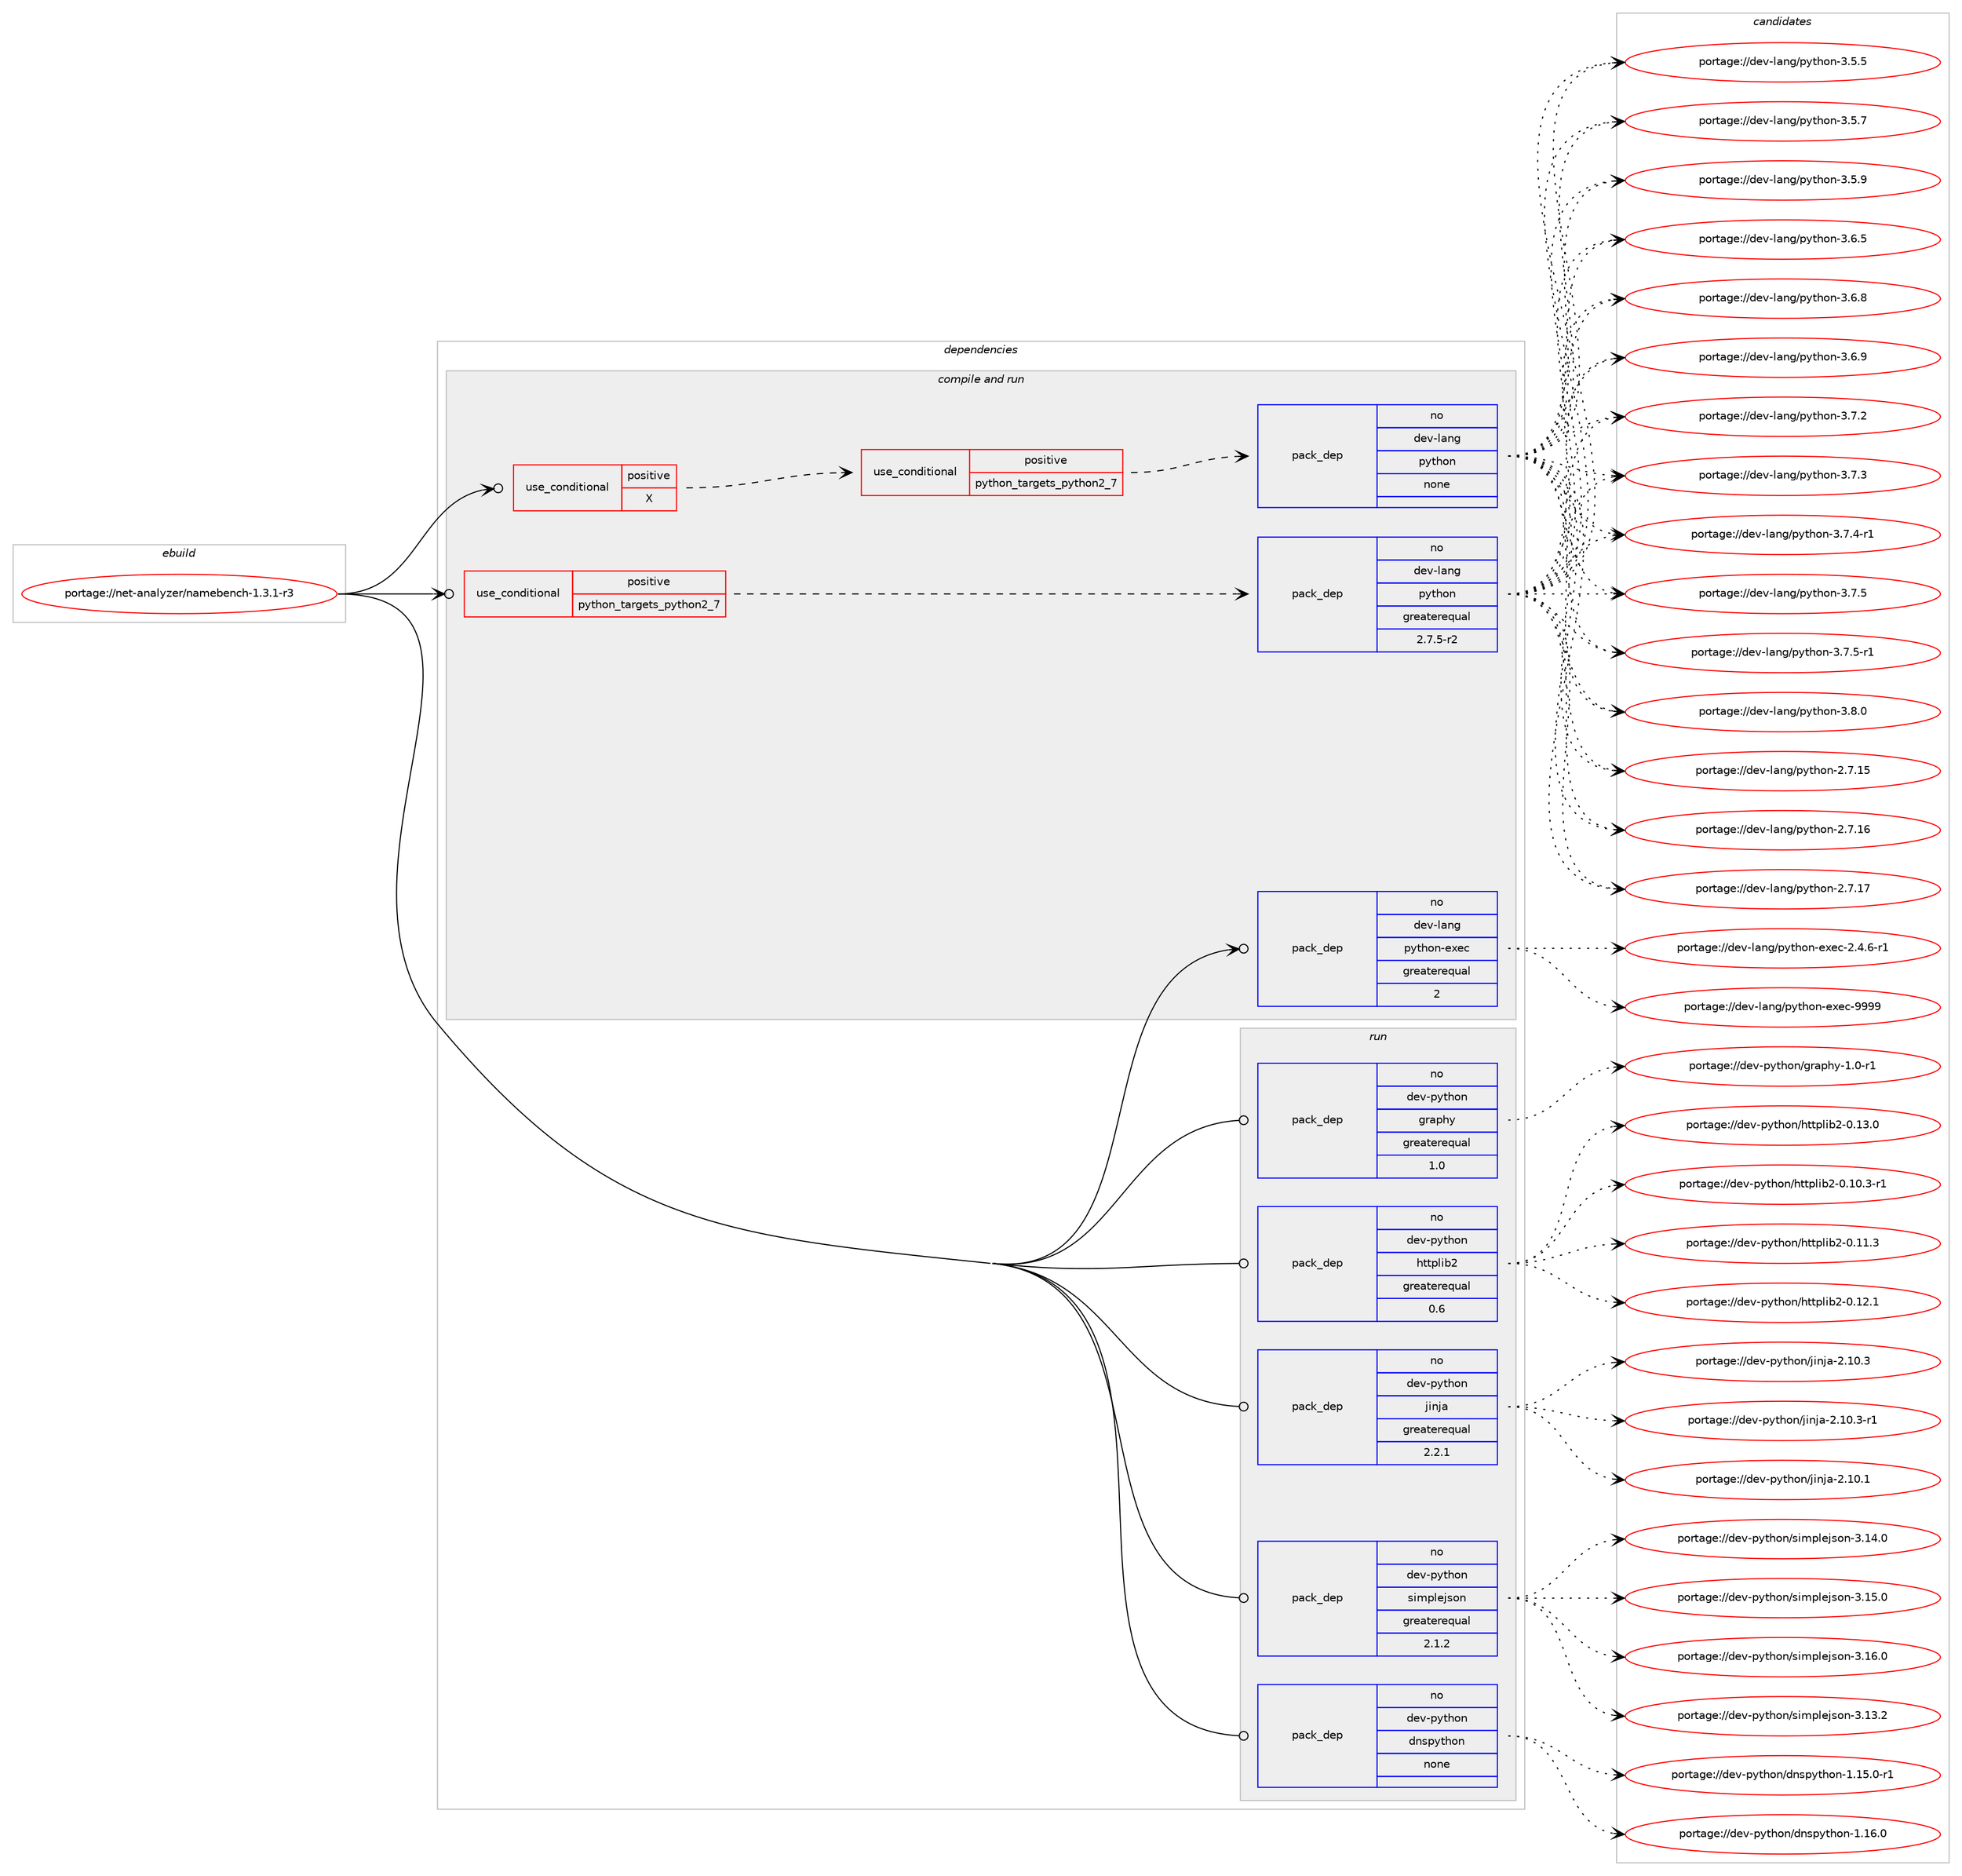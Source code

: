 digraph prolog {

# *************
# Graph options
# *************

newrank=true;
concentrate=true;
compound=true;
graph [rankdir=LR,fontname=Helvetica,fontsize=10,ranksep=1.5];#, ranksep=2.5, nodesep=0.2];
edge  [arrowhead=vee];
node  [fontname=Helvetica,fontsize=10];

# **********
# The ebuild
# **********

subgraph cluster_leftcol {
color=gray;
rank=same;
label=<<i>ebuild</i>>;
id [label="portage://net-analyzer/namebench-1.3.1-r3", color=red, width=4, href="../net-analyzer/namebench-1.3.1-r3.svg"];
}

# ****************
# The dependencies
# ****************

subgraph cluster_midcol {
color=gray;
label=<<i>dependencies</i>>;
subgraph cluster_compile {
fillcolor="#eeeeee";
style=filled;
label=<<i>compile</i>>;
}
subgraph cluster_compileandrun {
fillcolor="#eeeeee";
style=filled;
label=<<i>compile and run</i>>;
subgraph cond86539 {
dependency347216 [label=<<TABLE BORDER="0" CELLBORDER="1" CELLSPACING="0" CELLPADDING="4"><TR><TD ROWSPAN="3" CELLPADDING="10">use_conditional</TD></TR><TR><TD>positive</TD></TR><TR><TD>X</TD></TR></TABLE>>, shape=none, color=red];
subgraph cond86540 {
dependency347217 [label=<<TABLE BORDER="0" CELLBORDER="1" CELLSPACING="0" CELLPADDING="4"><TR><TD ROWSPAN="3" CELLPADDING="10">use_conditional</TD></TR><TR><TD>positive</TD></TR><TR><TD>python_targets_python2_7</TD></TR></TABLE>>, shape=none, color=red];
subgraph pack254974 {
dependency347218 [label=<<TABLE BORDER="0" CELLBORDER="1" CELLSPACING="0" CELLPADDING="4" WIDTH="220"><TR><TD ROWSPAN="6" CELLPADDING="30">pack_dep</TD></TR><TR><TD WIDTH="110">no</TD></TR><TR><TD>dev-lang</TD></TR><TR><TD>python</TD></TR><TR><TD>none</TD></TR><TR><TD></TD></TR></TABLE>>, shape=none, color=blue];
}
dependency347217:e -> dependency347218:w [weight=20,style="dashed",arrowhead="vee"];
}
dependency347216:e -> dependency347217:w [weight=20,style="dashed",arrowhead="vee"];
}
id:e -> dependency347216:w [weight=20,style="solid",arrowhead="odotvee"];
subgraph cond86541 {
dependency347219 [label=<<TABLE BORDER="0" CELLBORDER="1" CELLSPACING="0" CELLPADDING="4"><TR><TD ROWSPAN="3" CELLPADDING="10">use_conditional</TD></TR><TR><TD>positive</TD></TR><TR><TD>python_targets_python2_7</TD></TR></TABLE>>, shape=none, color=red];
subgraph pack254975 {
dependency347220 [label=<<TABLE BORDER="0" CELLBORDER="1" CELLSPACING="0" CELLPADDING="4" WIDTH="220"><TR><TD ROWSPAN="6" CELLPADDING="30">pack_dep</TD></TR><TR><TD WIDTH="110">no</TD></TR><TR><TD>dev-lang</TD></TR><TR><TD>python</TD></TR><TR><TD>greaterequal</TD></TR><TR><TD>2.7.5-r2</TD></TR></TABLE>>, shape=none, color=blue];
}
dependency347219:e -> dependency347220:w [weight=20,style="dashed",arrowhead="vee"];
}
id:e -> dependency347219:w [weight=20,style="solid",arrowhead="odotvee"];
subgraph pack254976 {
dependency347221 [label=<<TABLE BORDER="0" CELLBORDER="1" CELLSPACING="0" CELLPADDING="4" WIDTH="220"><TR><TD ROWSPAN="6" CELLPADDING="30">pack_dep</TD></TR><TR><TD WIDTH="110">no</TD></TR><TR><TD>dev-lang</TD></TR><TR><TD>python-exec</TD></TR><TR><TD>greaterequal</TD></TR><TR><TD>2</TD></TR></TABLE>>, shape=none, color=blue];
}
id:e -> dependency347221:w [weight=20,style="solid",arrowhead="odotvee"];
}
subgraph cluster_run {
fillcolor="#eeeeee";
style=filled;
label=<<i>run</i>>;
subgraph pack254977 {
dependency347222 [label=<<TABLE BORDER="0" CELLBORDER="1" CELLSPACING="0" CELLPADDING="4" WIDTH="220"><TR><TD ROWSPAN="6" CELLPADDING="30">pack_dep</TD></TR><TR><TD WIDTH="110">no</TD></TR><TR><TD>dev-python</TD></TR><TR><TD>dnspython</TD></TR><TR><TD>none</TD></TR><TR><TD></TD></TR></TABLE>>, shape=none, color=blue];
}
id:e -> dependency347222:w [weight=20,style="solid",arrowhead="odot"];
subgraph pack254978 {
dependency347223 [label=<<TABLE BORDER="0" CELLBORDER="1" CELLSPACING="0" CELLPADDING="4" WIDTH="220"><TR><TD ROWSPAN="6" CELLPADDING="30">pack_dep</TD></TR><TR><TD WIDTH="110">no</TD></TR><TR><TD>dev-python</TD></TR><TR><TD>graphy</TD></TR><TR><TD>greaterequal</TD></TR><TR><TD>1.0</TD></TR></TABLE>>, shape=none, color=blue];
}
id:e -> dependency347223:w [weight=20,style="solid",arrowhead="odot"];
subgraph pack254979 {
dependency347224 [label=<<TABLE BORDER="0" CELLBORDER="1" CELLSPACING="0" CELLPADDING="4" WIDTH="220"><TR><TD ROWSPAN="6" CELLPADDING="30">pack_dep</TD></TR><TR><TD WIDTH="110">no</TD></TR><TR><TD>dev-python</TD></TR><TR><TD>httplib2</TD></TR><TR><TD>greaterequal</TD></TR><TR><TD>0.6</TD></TR></TABLE>>, shape=none, color=blue];
}
id:e -> dependency347224:w [weight=20,style="solid",arrowhead="odot"];
subgraph pack254980 {
dependency347225 [label=<<TABLE BORDER="0" CELLBORDER="1" CELLSPACING="0" CELLPADDING="4" WIDTH="220"><TR><TD ROWSPAN="6" CELLPADDING="30">pack_dep</TD></TR><TR><TD WIDTH="110">no</TD></TR><TR><TD>dev-python</TD></TR><TR><TD>jinja</TD></TR><TR><TD>greaterequal</TD></TR><TR><TD>2.2.1</TD></TR></TABLE>>, shape=none, color=blue];
}
id:e -> dependency347225:w [weight=20,style="solid",arrowhead="odot"];
subgraph pack254981 {
dependency347226 [label=<<TABLE BORDER="0" CELLBORDER="1" CELLSPACING="0" CELLPADDING="4" WIDTH="220"><TR><TD ROWSPAN="6" CELLPADDING="30">pack_dep</TD></TR><TR><TD WIDTH="110">no</TD></TR><TR><TD>dev-python</TD></TR><TR><TD>simplejson</TD></TR><TR><TD>greaterequal</TD></TR><TR><TD>2.1.2</TD></TR></TABLE>>, shape=none, color=blue];
}
id:e -> dependency347226:w [weight=20,style="solid",arrowhead="odot"];
}
}

# **************
# The candidates
# **************

subgraph cluster_choices {
rank=same;
color=gray;
label=<<i>candidates</i>>;

subgraph choice254974 {
color=black;
nodesep=1;
choiceportage10010111845108971101034711212111610411111045504655464953 [label="portage://dev-lang/python-2.7.15", color=red, width=4,href="../dev-lang/python-2.7.15.svg"];
choiceportage10010111845108971101034711212111610411111045504655464954 [label="portage://dev-lang/python-2.7.16", color=red, width=4,href="../dev-lang/python-2.7.16.svg"];
choiceportage10010111845108971101034711212111610411111045504655464955 [label="portage://dev-lang/python-2.7.17", color=red, width=4,href="../dev-lang/python-2.7.17.svg"];
choiceportage100101118451089711010347112121116104111110455146534653 [label="portage://dev-lang/python-3.5.5", color=red, width=4,href="../dev-lang/python-3.5.5.svg"];
choiceportage100101118451089711010347112121116104111110455146534655 [label="portage://dev-lang/python-3.5.7", color=red, width=4,href="../dev-lang/python-3.5.7.svg"];
choiceportage100101118451089711010347112121116104111110455146534657 [label="portage://dev-lang/python-3.5.9", color=red, width=4,href="../dev-lang/python-3.5.9.svg"];
choiceportage100101118451089711010347112121116104111110455146544653 [label="portage://dev-lang/python-3.6.5", color=red, width=4,href="../dev-lang/python-3.6.5.svg"];
choiceportage100101118451089711010347112121116104111110455146544656 [label="portage://dev-lang/python-3.6.8", color=red, width=4,href="../dev-lang/python-3.6.8.svg"];
choiceportage100101118451089711010347112121116104111110455146544657 [label="portage://dev-lang/python-3.6.9", color=red, width=4,href="../dev-lang/python-3.6.9.svg"];
choiceportage100101118451089711010347112121116104111110455146554650 [label="portage://dev-lang/python-3.7.2", color=red, width=4,href="../dev-lang/python-3.7.2.svg"];
choiceportage100101118451089711010347112121116104111110455146554651 [label="portage://dev-lang/python-3.7.3", color=red, width=4,href="../dev-lang/python-3.7.3.svg"];
choiceportage1001011184510897110103471121211161041111104551465546524511449 [label="portage://dev-lang/python-3.7.4-r1", color=red, width=4,href="../dev-lang/python-3.7.4-r1.svg"];
choiceportage100101118451089711010347112121116104111110455146554653 [label="portage://dev-lang/python-3.7.5", color=red, width=4,href="../dev-lang/python-3.7.5.svg"];
choiceportage1001011184510897110103471121211161041111104551465546534511449 [label="portage://dev-lang/python-3.7.5-r1", color=red, width=4,href="../dev-lang/python-3.7.5-r1.svg"];
choiceportage100101118451089711010347112121116104111110455146564648 [label="portage://dev-lang/python-3.8.0", color=red, width=4,href="../dev-lang/python-3.8.0.svg"];
dependency347218:e -> choiceportage10010111845108971101034711212111610411111045504655464953:w [style=dotted,weight="100"];
dependency347218:e -> choiceportage10010111845108971101034711212111610411111045504655464954:w [style=dotted,weight="100"];
dependency347218:e -> choiceportage10010111845108971101034711212111610411111045504655464955:w [style=dotted,weight="100"];
dependency347218:e -> choiceportage100101118451089711010347112121116104111110455146534653:w [style=dotted,weight="100"];
dependency347218:e -> choiceportage100101118451089711010347112121116104111110455146534655:w [style=dotted,weight="100"];
dependency347218:e -> choiceportage100101118451089711010347112121116104111110455146534657:w [style=dotted,weight="100"];
dependency347218:e -> choiceportage100101118451089711010347112121116104111110455146544653:w [style=dotted,weight="100"];
dependency347218:e -> choiceportage100101118451089711010347112121116104111110455146544656:w [style=dotted,weight="100"];
dependency347218:e -> choiceportage100101118451089711010347112121116104111110455146544657:w [style=dotted,weight="100"];
dependency347218:e -> choiceportage100101118451089711010347112121116104111110455146554650:w [style=dotted,weight="100"];
dependency347218:e -> choiceportage100101118451089711010347112121116104111110455146554651:w [style=dotted,weight="100"];
dependency347218:e -> choiceportage1001011184510897110103471121211161041111104551465546524511449:w [style=dotted,weight="100"];
dependency347218:e -> choiceportage100101118451089711010347112121116104111110455146554653:w [style=dotted,weight="100"];
dependency347218:e -> choiceportage1001011184510897110103471121211161041111104551465546534511449:w [style=dotted,weight="100"];
dependency347218:e -> choiceportage100101118451089711010347112121116104111110455146564648:w [style=dotted,weight="100"];
}
subgraph choice254975 {
color=black;
nodesep=1;
choiceportage10010111845108971101034711212111610411111045504655464953 [label="portage://dev-lang/python-2.7.15", color=red, width=4,href="../dev-lang/python-2.7.15.svg"];
choiceportage10010111845108971101034711212111610411111045504655464954 [label="portage://dev-lang/python-2.7.16", color=red, width=4,href="../dev-lang/python-2.7.16.svg"];
choiceportage10010111845108971101034711212111610411111045504655464955 [label="portage://dev-lang/python-2.7.17", color=red, width=4,href="../dev-lang/python-2.7.17.svg"];
choiceportage100101118451089711010347112121116104111110455146534653 [label="portage://dev-lang/python-3.5.5", color=red, width=4,href="../dev-lang/python-3.5.5.svg"];
choiceportage100101118451089711010347112121116104111110455146534655 [label="portage://dev-lang/python-3.5.7", color=red, width=4,href="../dev-lang/python-3.5.7.svg"];
choiceportage100101118451089711010347112121116104111110455146534657 [label="portage://dev-lang/python-3.5.9", color=red, width=4,href="../dev-lang/python-3.5.9.svg"];
choiceportage100101118451089711010347112121116104111110455146544653 [label="portage://dev-lang/python-3.6.5", color=red, width=4,href="../dev-lang/python-3.6.5.svg"];
choiceportage100101118451089711010347112121116104111110455146544656 [label="portage://dev-lang/python-3.6.8", color=red, width=4,href="../dev-lang/python-3.6.8.svg"];
choiceportage100101118451089711010347112121116104111110455146544657 [label="portage://dev-lang/python-3.6.9", color=red, width=4,href="../dev-lang/python-3.6.9.svg"];
choiceportage100101118451089711010347112121116104111110455146554650 [label="portage://dev-lang/python-3.7.2", color=red, width=4,href="../dev-lang/python-3.7.2.svg"];
choiceportage100101118451089711010347112121116104111110455146554651 [label="portage://dev-lang/python-3.7.3", color=red, width=4,href="../dev-lang/python-3.7.3.svg"];
choiceportage1001011184510897110103471121211161041111104551465546524511449 [label="portage://dev-lang/python-3.7.4-r1", color=red, width=4,href="../dev-lang/python-3.7.4-r1.svg"];
choiceportage100101118451089711010347112121116104111110455146554653 [label="portage://dev-lang/python-3.7.5", color=red, width=4,href="../dev-lang/python-3.7.5.svg"];
choiceportage1001011184510897110103471121211161041111104551465546534511449 [label="portage://dev-lang/python-3.7.5-r1", color=red, width=4,href="../dev-lang/python-3.7.5-r1.svg"];
choiceportage100101118451089711010347112121116104111110455146564648 [label="portage://dev-lang/python-3.8.0", color=red, width=4,href="../dev-lang/python-3.8.0.svg"];
dependency347220:e -> choiceportage10010111845108971101034711212111610411111045504655464953:w [style=dotted,weight="100"];
dependency347220:e -> choiceportage10010111845108971101034711212111610411111045504655464954:w [style=dotted,weight="100"];
dependency347220:e -> choiceportage10010111845108971101034711212111610411111045504655464955:w [style=dotted,weight="100"];
dependency347220:e -> choiceportage100101118451089711010347112121116104111110455146534653:w [style=dotted,weight="100"];
dependency347220:e -> choiceportage100101118451089711010347112121116104111110455146534655:w [style=dotted,weight="100"];
dependency347220:e -> choiceportage100101118451089711010347112121116104111110455146534657:w [style=dotted,weight="100"];
dependency347220:e -> choiceportage100101118451089711010347112121116104111110455146544653:w [style=dotted,weight="100"];
dependency347220:e -> choiceportage100101118451089711010347112121116104111110455146544656:w [style=dotted,weight="100"];
dependency347220:e -> choiceportage100101118451089711010347112121116104111110455146544657:w [style=dotted,weight="100"];
dependency347220:e -> choiceportage100101118451089711010347112121116104111110455146554650:w [style=dotted,weight="100"];
dependency347220:e -> choiceportage100101118451089711010347112121116104111110455146554651:w [style=dotted,weight="100"];
dependency347220:e -> choiceportage1001011184510897110103471121211161041111104551465546524511449:w [style=dotted,weight="100"];
dependency347220:e -> choiceportage100101118451089711010347112121116104111110455146554653:w [style=dotted,weight="100"];
dependency347220:e -> choiceportage1001011184510897110103471121211161041111104551465546534511449:w [style=dotted,weight="100"];
dependency347220:e -> choiceportage100101118451089711010347112121116104111110455146564648:w [style=dotted,weight="100"];
}
subgraph choice254976 {
color=black;
nodesep=1;
choiceportage10010111845108971101034711212111610411111045101120101994550465246544511449 [label="portage://dev-lang/python-exec-2.4.6-r1", color=red, width=4,href="../dev-lang/python-exec-2.4.6-r1.svg"];
choiceportage10010111845108971101034711212111610411111045101120101994557575757 [label="portage://dev-lang/python-exec-9999", color=red, width=4,href="../dev-lang/python-exec-9999.svg"];
dependency347221:e -> choiceportage10010111845108971101034711212111610411111045101120101994550465246544511449:w [style=dotted,weight="100"];
dependency347221:e -> choiceportage10010111845108971101034711212111610411111045101120101994557575757:w [style=dotted,weight="100"];
}
subgraph choice254977 {
color=black;
nodesep=1;
choiceportage1001011184511212111610411111047100110115112121116104111110454946495346484511449 [label="portage://dev-python/dnspython-1.15.0-r1", color=red, width=4,href="../dev-python/dnspython-1.15.0-r1.svg"];
choiceportage100101118451121211161041111104710011011511212111610411111045494649544648 [label="portage://dev-python/dnspython-1.16.0", color=red, width=4,href="../dev-python/dnspython-1.16.0.svg"];
dependency347222:e -> choiceportage1001011184511212111610411111047100110115112121116104111110454946495346484511449:w [style=dotted,weight="100"];
dependency347222:e -> choiceportage100101118451121211161041111104710011011511212111610411111045494649544648:w [style=dotted,weight="100"];
}
subgraph choice254978 {
color=black;
nodesep=1;
choiceportage100101118451121211161041111104710311497112104121454946484511449 [label="portage://dev-python/graphy-1.0-r1", color=red, width=4,href="../dev-python/graphy-1.0-r1.svg"];
dependency347223:e -> choiceportage100101118451121211161041111104710311497112104121454946484511449:w [style=dotted,weight="100"];
}
subgraph choice254979 {
color=black;
nodesep=1;
choiceportage10010111845112121116104111110471041161161121081059850454846494846514511449 [label="portage://dev-python/httplib2-0.10.3-r1", color=red, width=4,href="../dev-python/httplib2-0.10.3-r1.svg"];
choiceportage1001011184511212111610411111047104116116112108105985045484649494651 [label="portage://dev-python/httplib2-0.11.3", color=red, width=4,href="../dev-python/httplib2-0.11.3.svg"];
choiceportage1001011184511212111610411111047104116116112108105985045484649504649 [label="portage://dev-python/httplib2-0.12.1", color=red, width=4,href="../dev-python/httplib2-0.12.1.svg"];
choiceportage1001011184511212111610411111047104116116112108105985045484649514648 [label="portage://dev-python/httplib2-0.13.0", color=red, width=4,href="../dev-python/httplib2-0.13.0.svg"];
dependency347224:e -> choiceportage10010111845112121116104111110471041161161121081059850454846494846514511449:w [style=dotted,weight="100"];
dependency347224:e -> choiceportage1001011184511212111610411111047104116116112108105985045484649494651:w [style=dotted,weight="100"];
dependency347224:e -> choiceportage1001011184511212111610411111047104116116112108105985045484649504649:w [style=dotted,weight="100"];
dependency347224:e -> choiceportage1001011184511212111610411111047104116116112108105985045484649514648:w [style=dotted,weight="100"];
}
subgraph choice254980 {
color=black;
nodesep=1;
choiceportage10010111845112121116104111110471061051101069745504649484649 [label="portage://dev-python/jinja-2.10.1", color=red, width=4,href="../dev-python/jinja-2.10.1.svg"];
choiceportage10010111845112121116104111110471061051101069745504649484651 [label="portage://dev-python/jinja-2.10.3", color=red, width=4,href="../dev-python/jinja-2.10.3.svg"];
choiceportage100101118451121211161041111104710610511010697455046494846514511449 [label="portage://dev-python/jinja-2.10.3-r1", color=red, width=4,href="../dev-python/jinja-2.10.3-r1.svg"];
dependency347225:e -> choiceportage10010111845112121116104111110471061051101069745504649484649:w [style=dotted,weight="100"];
dependency347225:e -> choiceportage10010111845112121116104111110471061051101069745504649484651:w [style=dotted,weight="100"];
dependency347225:e -> choiceportage100101118451121211161041111104710610511010697455046494846514511449:w [style=dotted,weight="100"];
}
subgraph choice254981 {
color=black;
nodesep=1;
choiceportage100101118451121211161041111104711510510911210810110611511111045514649514650 [label="portage://dev-python/simplejson-3.13.2", color=red, width=4,href="../dev-python/simplejson-3.13.2.svg"];
choiceportage100101118451121211161041111104711510510911210810110611511111045514649524648 [label="portage://dev-python/simplejson-3.14.0", color=red, width=4,href="../dev-python/simplejson-3.14.0.svg"];
choiceportage100101118451121211161041111104711510510911210810110611511111045514649534648 [label="portage://dev-python/simplejson-3.15.0", color=red, width=4,href="../dev-python/simplejson-3.15.0.svg"];
choiceportage100101118451121211161041111104711510510911210810110611511111045514649544648 [label="portage://dev-python/simplejson-3.16.0", color=red, width=4,href="../dev-python/simplejson-3.16.0.svg"];
dependency347226:e -> choiceportage100101118451121211161041111104711510510911210810110611511111045514649514650:w [style=dotted,weight="100"];
dependency347226:e -> choiceportage100101118451121211161041111104711510510911210810110611511111045514649524648:w [style=dotted,weight="100"];
dependency347226:e -> choiceportage100101118451121211161041111104711510510911210810110611511111045514649534648:w [style=dotted,weight="100"];
dependency347226:e -> choiceportage100101118451121211161041111104711510510911210810110611511111045514649544648:w [style=dotted,weight="100"];
}
}

}
